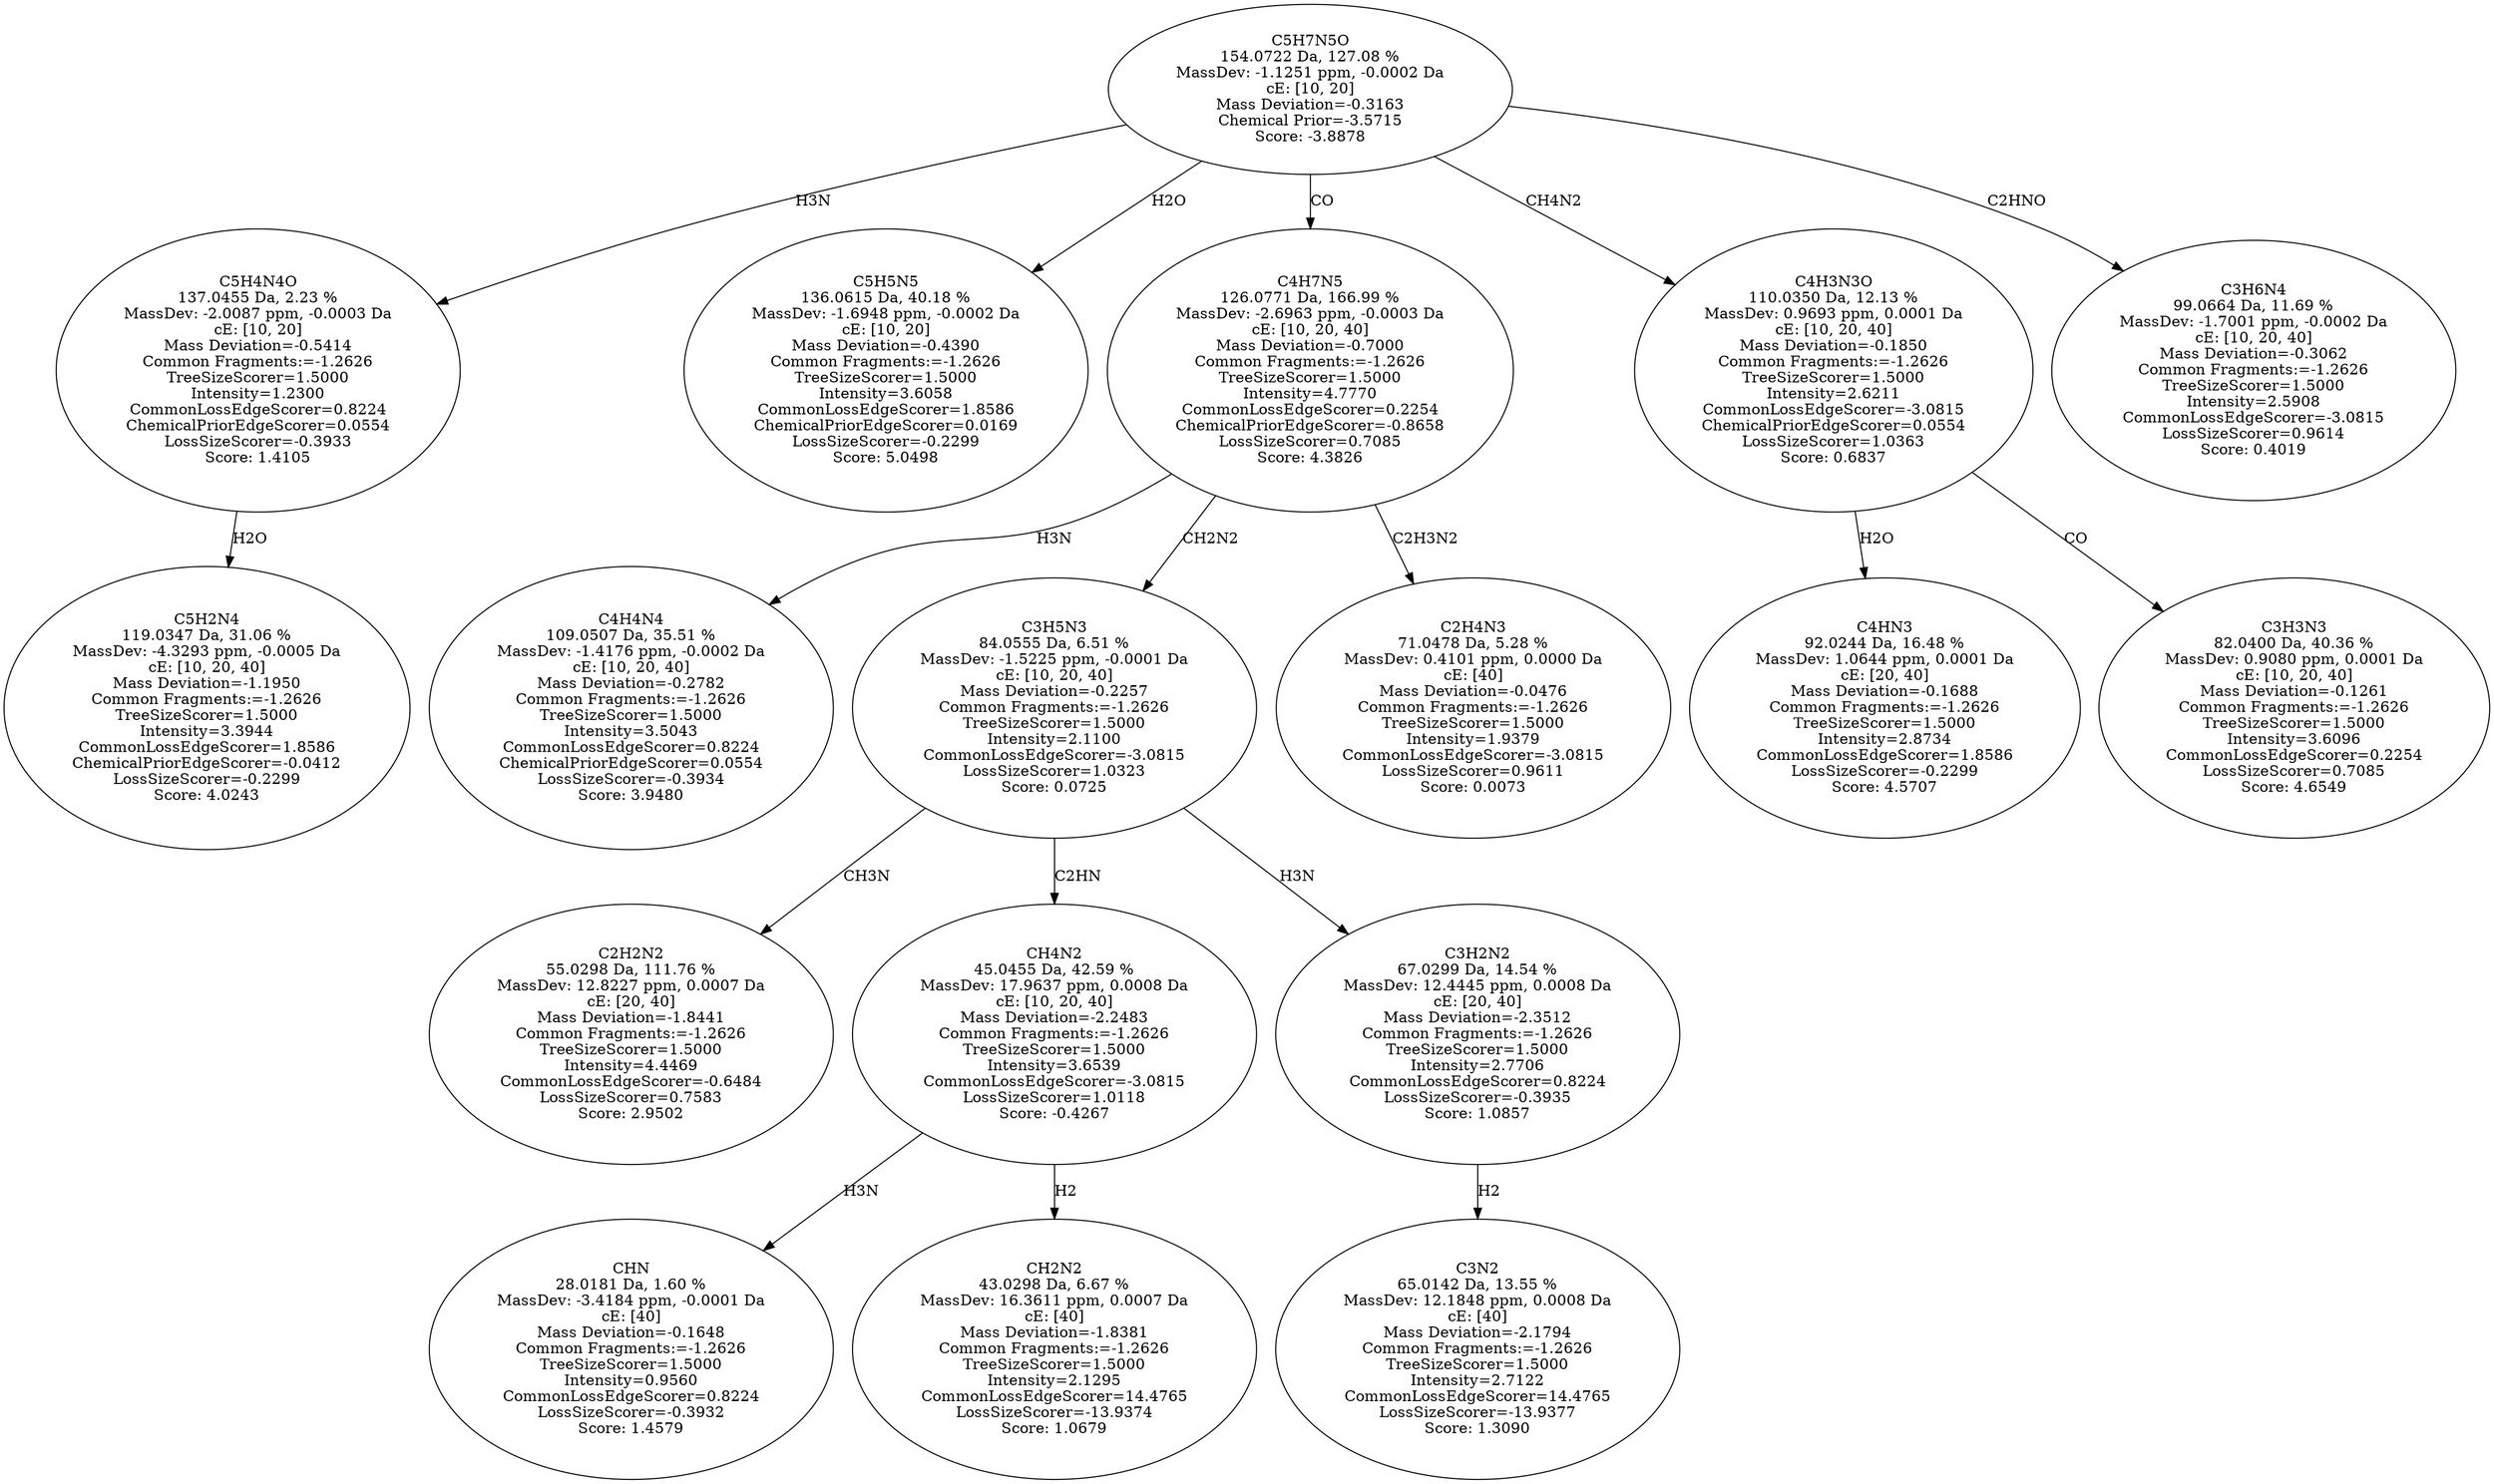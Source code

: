 strict digraph {
v1 [label="C5H2N4\n119.0347 Da, 31.06 %\nMassDev: -4.3293 ppm, -0.0005 Da\ncE: [10, 20, 40]\nMass Deviation=-1.1950\nCommon Fragments:=-1.2626\nTreeSizeScorer=1.5000\nIntensity=3.3944\nCommonLossEdgeScorer=1.8586\nChemicalPriorEdgeScorer=-0.0412\nLossSizeScorer=-0.2299\nScore: 4.0243"];
v2 [label="C5H4N4O\n137.0455 Da, 2.23 %\nMassDev: -2.0087 ppm, -0.0003 Da\ncE: [10, 20]\nMass Deviation=-0.5414\nCommon Fragments:=-1.2626\nTreeSizeScorer=1.5000\nIntensity=1.2300\nCommonLossEdgeScorer=0.8224\nChemicalPriorEdgeScorer=0.0554\nLossSizeScorer=-0.3933\nScore: 1.4105"];
v3 [label="C5H5N5\n136.0615 Da, 40.18 %\nMassDev: -1.6948 ppm, -0.0002 Da\ncE: [10, 20]\nMass Deviation=-0.4390\nCommon Fragments:=-1.2626\nTreeSizeScorer=1.5000\nIntensity=3.6058\nCommonLossEdgeScorer=1.8586\nChemicalPriorEdgeScorer=0.0169\nLossSizeScorer=-0.2299\nScore: 5.0498"];
v4 [label="C4H4N4\n109.0507 Da, 35.51 %\nMassDev: -1.4176 ppm, -0.0002 Da\ncE: [10, 20, 40]\nMass Deviation=-0.2782\nCommon Fragments:=-1.2626\nTreeSizeScorer=1.5000\nIntensity=3.5043\nCommonLossEdgeScorer=0.8224\nChemicalPriorEdgeScorer=0.0554\nLossSizeScorer=-0.3934\nScore: 3.9480"];
v5 [label="C2H2N2\n55.0298 Da, 111.76 %\nMassDev: 12.8227 ppm, 0.0007 Da\ncE: [20, 40]\nMass Deviation=-1.8441\nCommon Fragments:=-1.2626\nTreeSizeScorer=1.5000\nIntensity=4.4469\nCommonLossEdgeScorer=-0.6484\nLossSizeScorer=0.7583\nScore: 2.9502"];
v6 [label="CHN\n28.0181 Da, 1.60 %\nMassDev: -3.4184 ppm, -0.0001 Da\ncE: [40]\nMass Deviation=-0.1648\nCommon Fragments:=-1.2626\nTreeSizeScorer=1.5000\nIntensity=0.9560\nCommonLossEdgeScorer=0.8224\nLossSizeScorer=-0.3932\nScore: 1.4579"];
v7 [label="CH2N2\n43.0298 Da, 6.67 %\nMassDev: 16.3611 ppm, 0.0007 Da\ncE: [40]\nMass Deviation=-1.8381\nCommon Fragments:=-1.2626\nTreeSizeScorer=1.5000\nIntensity=2.1295\nCommonLossEdgeScorer=14.4765\nLossSizeScorer=-13.9374\nScore: 1.0679"];
v8 [label="CH4N2\n45.0455 Da, 42.59 %\nMassDev: 17.9637 ppm, 0.0008 Da\ncE: [10, 20, 40]\nMass Deviation=-2.2483\nCommon Fragments:=-1.2626\nTreeSizeScorer=1.5000\nIntensity=3.6539\nCommonLossEdgeScorer=-3.0815\nLossSizeScorer=1.0118\nScore: -0.4267"];
v9 [label="C3N2\n65.0142 Da, 13.55 %\nMassDev: 12.1848 ppm, 0.0008 Da\ncE: [40]\nMass Deviation=-2.1794\nCommon Fragments:=-1.2626\nTreeSizeScorer=1.5000\nIntensity=2.7122\nCommonLossEdgeScorer=14.4765\nLossSizeScorer=-13.9377\nScore: 1.3090"];
v10 [label="C3H2N2\n67.0299 Da, 14.54 %\nMassDev: 12.4445 ppm, 0.0008 Da\ncE: [20, 40]\nMass Deviation=-2.3512\nCommon Fragments:=-1.2626\nTreeSizeScorer=1.5000\nIntensity=2.7706\nCommonLossEdgeScorer=0.8224\nLossSizeScorer=-0.3935\nScore: 1.0857"];
v11 [label="C3H5N3\n84.0555 Da, 6.51 %\nMassDev: -1.5225 ppm, -0.0001 Da\ncE: [10, 20, 40]\nMass Deviation=-0.2257\nCommon Fragments:=-1.2626\nTreeSizeScorer=1.5000\nIntensity=2.1100\nCommonLossEdgeScorer=-3.0815\nLossSizeScorer=1.0323\nScore: 0.0725"];
v12 [label="C2H4N3\n71.0478 Da, 5.28 %\nMassDev: 0.4101 ppm, 0.0000 Da\ncE: [40]\nMass Deviation=-0.0476\nCommon Fragments:=-1.2626\nTreeSizeScorer=1.5000\nIntensity=1.9379\nCommonLossEdgeScorer=-3.0815\nLossSizeScorer=0.9611\nScore: 0.0073"];
v13 [label="C4H7N5\n126.0771 Da, 166.99 %\nMassDev: -2.6963 ppm, -0.0003 Da\ncE: [10, 20, 40]\nMass Deviation=-0.7000\nCommon Fragments:=-1.2626\nTreeSizeScorer=1.5000\nIntensity=4.7770\nCommonLossEdgeScorer=0.2254\nChemicalPriorEdgeScorer=-0.8658\nLossSizeScorer=0.7085\nScore: 4.3826"];
v14 [label="C4HN3\n92.0244 Da, 16.48 %\nMassDev: 1.0644 ppm, 0.0001 Da\ncE: [20, 40]\nMass Deviation=-0.1688\nCommon Fragments:=-1.2626\nTreeSizeScorer=1.5000\nIntensity=2.8734\nCommonLossEdgeScorer=1.8586\nLossSizeScorer=-0.2299\nScore: 4.5707"];
v15 [label="C3H3N3\n82.0400 Da, 40.36 %\nMassDev: 0.9080 ppm, 0.0001 Da\ncE: [10, 20, 40]\nMass Deviation=-0.1261\nCommon Fragments:=-1.2626\nTreeSizeScorer=1.5000\nIntensity=3.6096\nCommonLossEdgeScorer=0.2254\nLossSizeScorer=0.7085\nScore: 4.6549"];
v16 [label="C4H3N3O\n110.0350 Da, 12.13 %\nMassDev: 0.9693 ppm, 0.0001 Da\ncE: [10, 20, 40]\nMass Deviation=-0.1850\nCommon Fragments:=-1.2626\nTreeSizeScorer=1.5000\nIntensity=2.6211\nCommonLossEdgeScorer=-3.0815\nChemicalPriorEdgeScorer=0.0554\nLossSizeScorer=1.0363\nScore: 0.6837"];
v17 [label="C3H6N4\n99.0664 Da, 11.69 %\nMassDev: -1.7001 ppm, -0.0002 Da\ncE: [10, 20, 40]\nMass Deviation=-0.3062\nCommon Fragments:=-1.2626\nTreeSizeScorer=1.5000\nIntensity=2.5908\nCommonLossEdgeScorer=-3.0815\nLossSizeScorer=0.9614\nScore: 0.4019"];
v18 [label="C5H7N5O\n154.0722 Da, 127.08 %\nMassDev: -1.1251 ppm, -0.0002 Da\ncE: [10, 20]\nMass Deviation=-0.3163\nChemical Prior=-3.5715\nScore: -3.8878"];
v2 -> v1 [label="H2O"];
v18 -> v2 [label="H3N"];
v18 -> v3 [label="H2O"];
v13 -> v4 [label="H3N"];
v11 -> v5 [label="CH3N"];
v8 -> v6 [label="H3N"];
v8 -> v7 [label="H2"];
v11 -> v8 [label="C2HN"];
v10 -> v9 [label="H2"];
v11 -> v10 [label="H3N"];
v13 -> v11 [label="CH2N2"];
v13 -> v12 [label="C2H3N2"];
v18 -> v13 [label="CO"];
v16 -> v14 [label="H2O"];
v16 -> v15 [label="CO"];
v18 -> v16 [label="CH4N2"];
v18 -> v17 [label="C2HNO"];
}